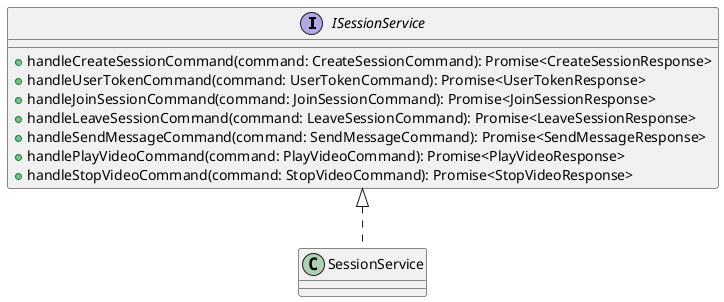@startuml 

interface ISessionService {
  + handleCreateSessionCommand(command: CreateSessionCommand): Promise<CreateSessionResponse>
  + handleUserTokenCommand(command: UserTokenCommand): Promise<UserTokenResponse>
  + handleJoinSessionCommand(command: JoinSessionCommand): Promise<JoinSessionResponse>
  + handleLeaveSessionCommand(command: LeaveSessionCommand): Promise<LeaveSessionResponse>
  + handleSendMessageCommand(command: SendMessageCommand): Promise<SendMessageResponse>
  + handlePlayVideoCommand(command: PlayVideoCommand): Promise<PlayVideoResponse>
  + handleStopVideoCommand(command: StopVideoCommand): Promise<StopVideoResponse>
}


class SessionService implements ISessionService {}




@enduml